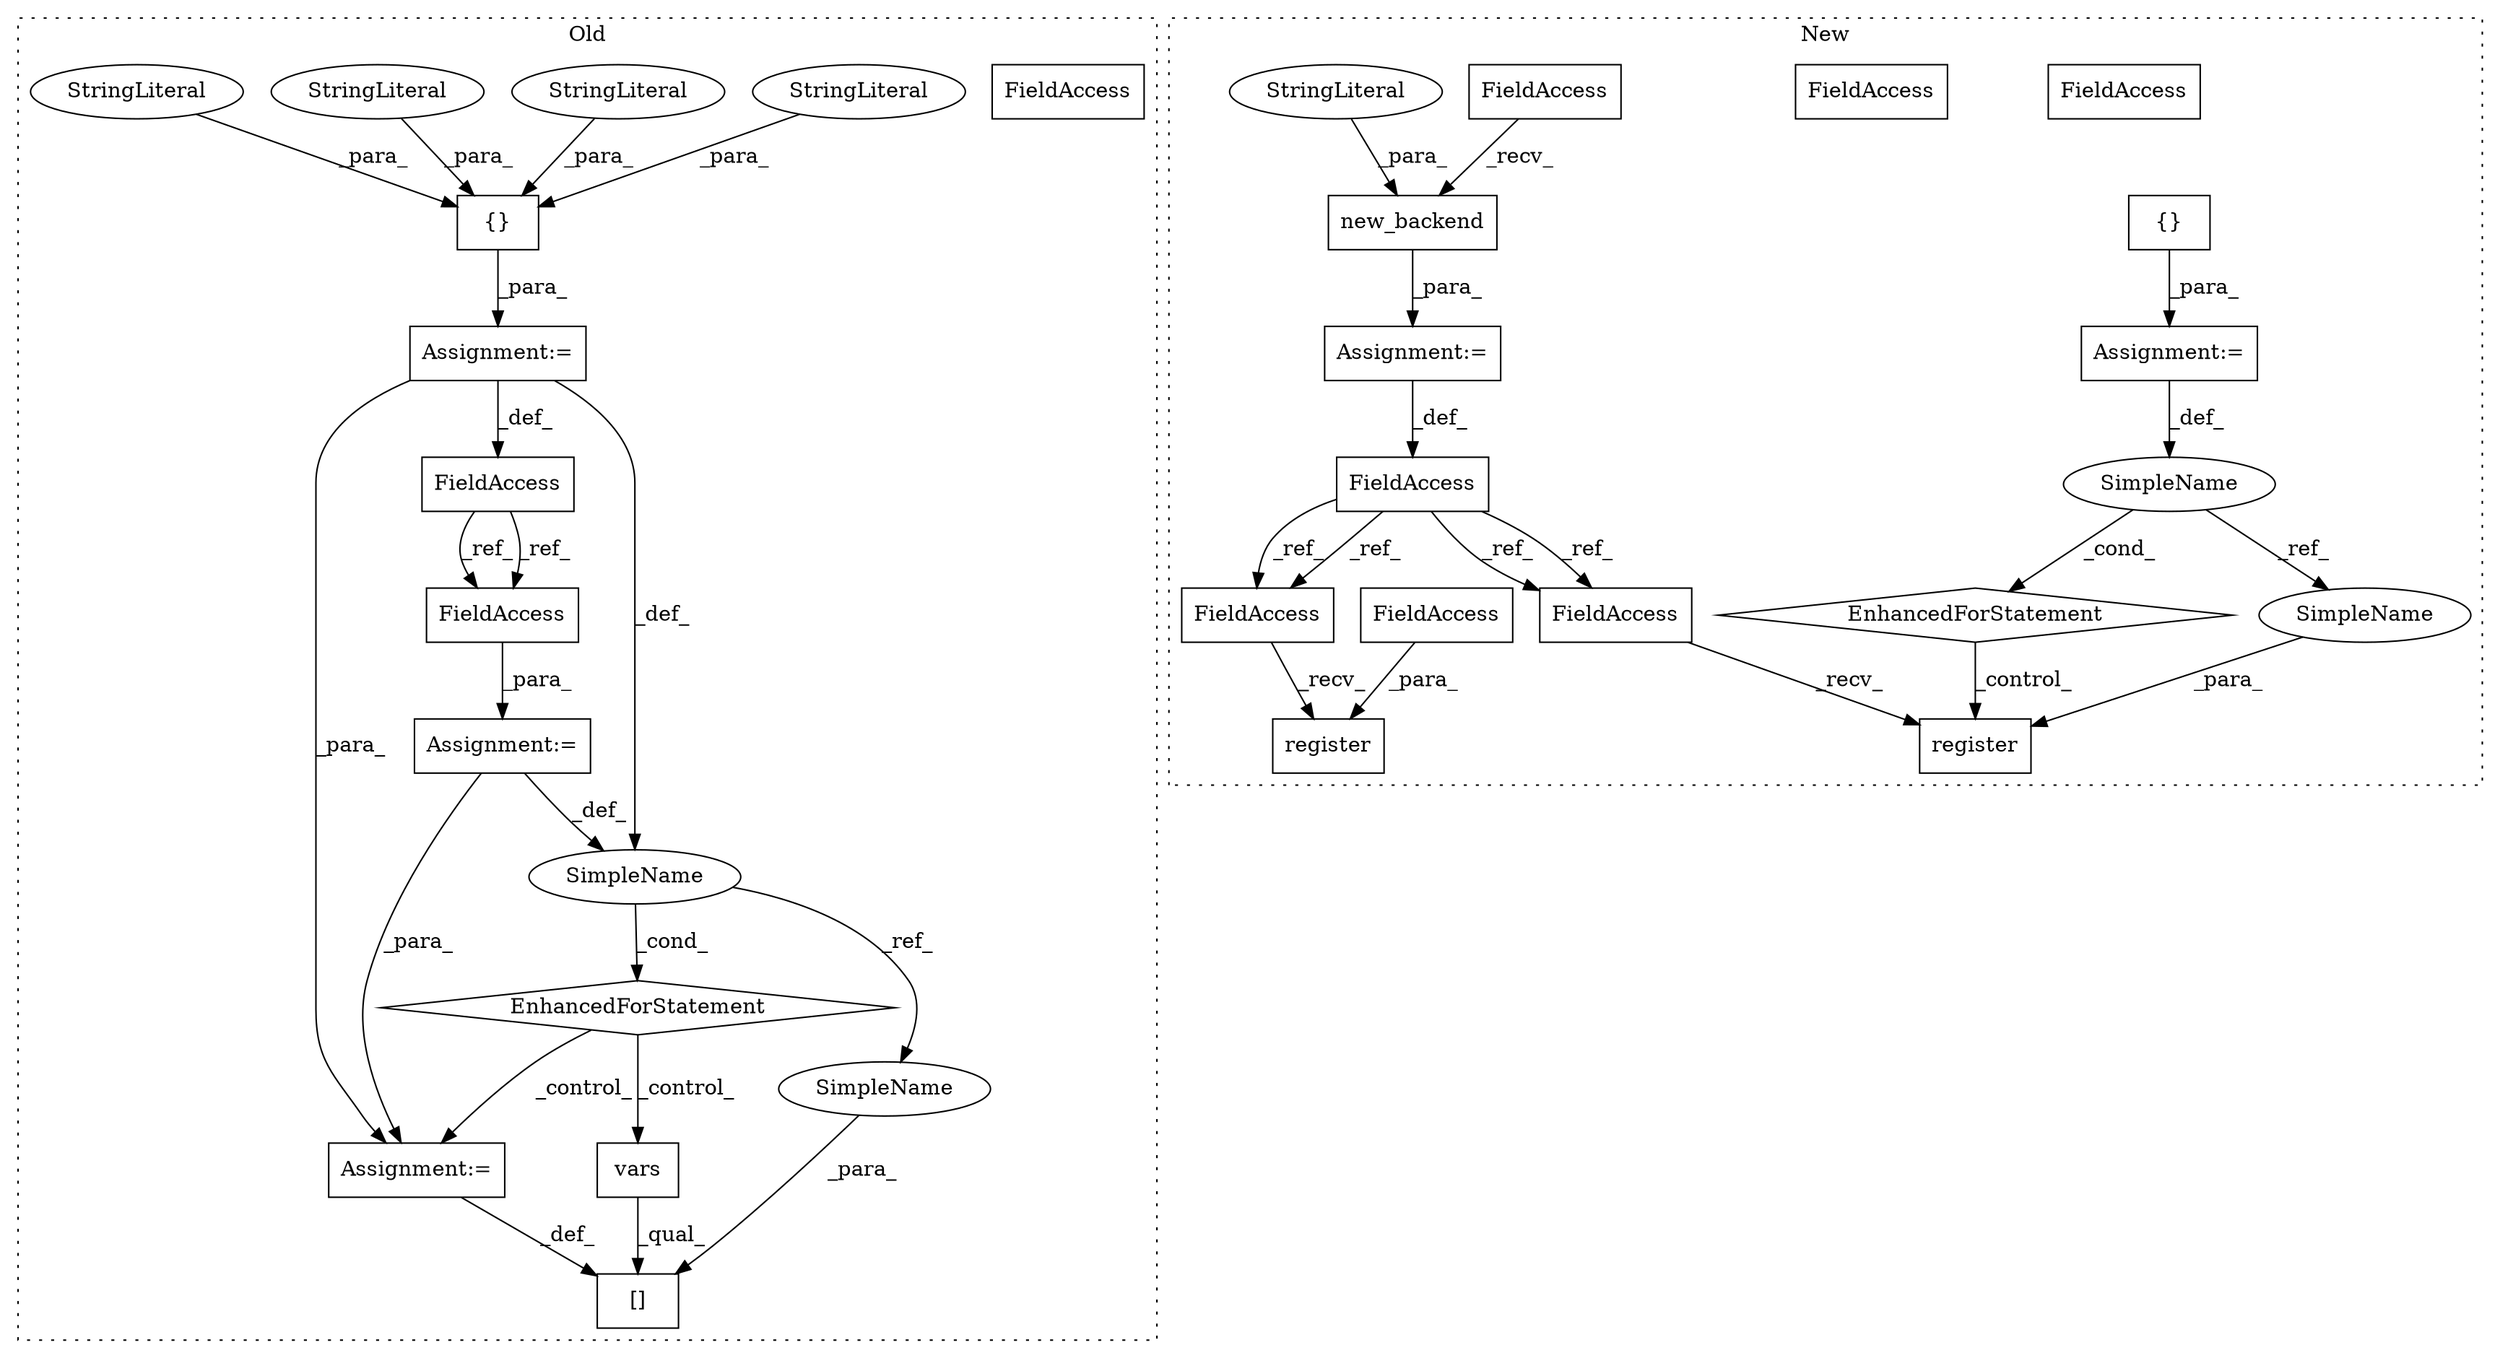 digraph G {
subgraph cluster0 {
1 [label="vars" a="32" s="802" l="6" shape="box"];
5 [label="EnhancedForStatement" a="70" s="718,792" l="53,2" shape="diamond"];
6 [label="[]" a="2" s="802,814" l="7,1" shape="box"];
13 [label="Assignment:=" a="7" s="718,792" l="53,2" shape="box"];
14 [label="FieldAccess" a="22" s="786" l="6" shape="box"];
15 [label="FieldAccess" a="22" s="656" l="6" shape="box"];
16 [label="Assignment:=" a="7" s="662" l="1" shape="box"];
17 [label="Assignment:=" a="7" s="815" l="1" shape="box"];
23 [label="{}" a="4" s="675,711" l="1,1" shape="box"];
24 [label="SimpleName" a="42" s="778" l="5" shape="ellipse"];
25 [label="StringLiteral" a="45" s="676" l="7" shape="ellipse"];
26 [label="StringLiteral" a="45" s="692" l="9" shape="ellipse"];
27 [label="StringLiteral" a="45" s="702" l="9" shape="ellipse"];
28 [label="StringLiteral" a="45" s="684" l="7" shape="ellipse"];
29 [label="SimpleName" a="42" s="809" l="5" shape="ellipse"];
33 [label="FieldAccess" a="22" s="786" l="6" shape="box"];
label = "Old";
style="dotted";
}
subgraph cluster1 {
2 [label="{}" a="4" s="284,496" l="1,1" shape="box"];
3 [label="EnhancedForStatement" a="70" s="200,497" l="53,2" shape="diamond"];
4 [label="Assignment:=" a="7" s="200,497" l="53,2" shape="box"];
7 [label="SimpleName" a="42" s="265" l="4" shape="ellipse"];
8 [label="register" a="32" s="515,545" l="9,1" shape="box"];
9 [label="FieldAccess" a="22" s="156" l="7" shape="box"];
10 [label="FieldAccess" a="22" s="507" l="7" shape="box"];
11 [label="FieldAccess" a="22" s="558" l="7" shape="box"];
12 [label="Assignment:=" a="7" s="163" l="1" shape="box"];
18 [label="new_backend" a="32" s="174,193" l="12,1" shape="box"];
19 [label="FieldAccess" a="22" s="164" l="9" shape="box"];
20 [label="StringLiteral" a="45" s="186" l="7" shape="ellipse"];
21 [label="register" a="32" s="566,601" l="9,1" shape="box"];
22 [label="FieldAccess" a="22" s="575" l="18" shape="box"];
30 [label="FieldAccess" a="22" s="507" l="7" shape="box"];
31 [label="FieldAccess" a="22" s="558" l="7" shape="box"];
32 [label="SimpleName" a="42" s="541" l="4" shape="ellipse"];
label = "New";
style="dotted";
}
1 -> 6 [label="_qual_"];
2 -> 4 [label="_para_"];
3 -> 8 [label="_control_"];
4 -> 7 [label="_def_"];
5 -> 1 [label="_control_"];
5 -> 17 [label="_control_"];
7 -> 3 [label="_cond_"];
7 -> 32 [label="_ref_"];
9 -> 31 [label="_ref_"];
9 -> 30 [label="_ref_"];
9 -> 31 [label="_ref_"];
9 -> 30 [label="_ref_"];
12 -> 9 [label="_def_"];
13 -> 24 [label="_def_"];
13 -> 17 [label="_para_"];
15 -> 33 [label="_ref_"];
15 -> 33 [label="_ref_"];
16 -> 17 [label="_para_"];
16 -> 15 [label="_def_"];
16 -> 24 [label="_def_"];
17 -> 6 [label="_def_"];
18 -> 12 [label="_para_"];
19 -> 18 [label="_recv_"];
20 -> 18 [label="_para_"];
22 -> 21 [label="_para_"];
23 -> 16 [label="_para_"];
24 -> 29 [label="_ref_"];
24 -> 5 [label="_cond_"];
25 -> 23 [label="_para_"];
26 -> 23 [label="_para_"];
27 -> 23 [label="_para_"];
28 -> 23 [label="_para_"];
29 -> 6 [label="_para_"];
30 -> 8 [label="_recv_"];
31 -> 21 [label="_recv_"];
32 -> 8 [label="_para_"];
33 -> 13 [label="_para_"];
}